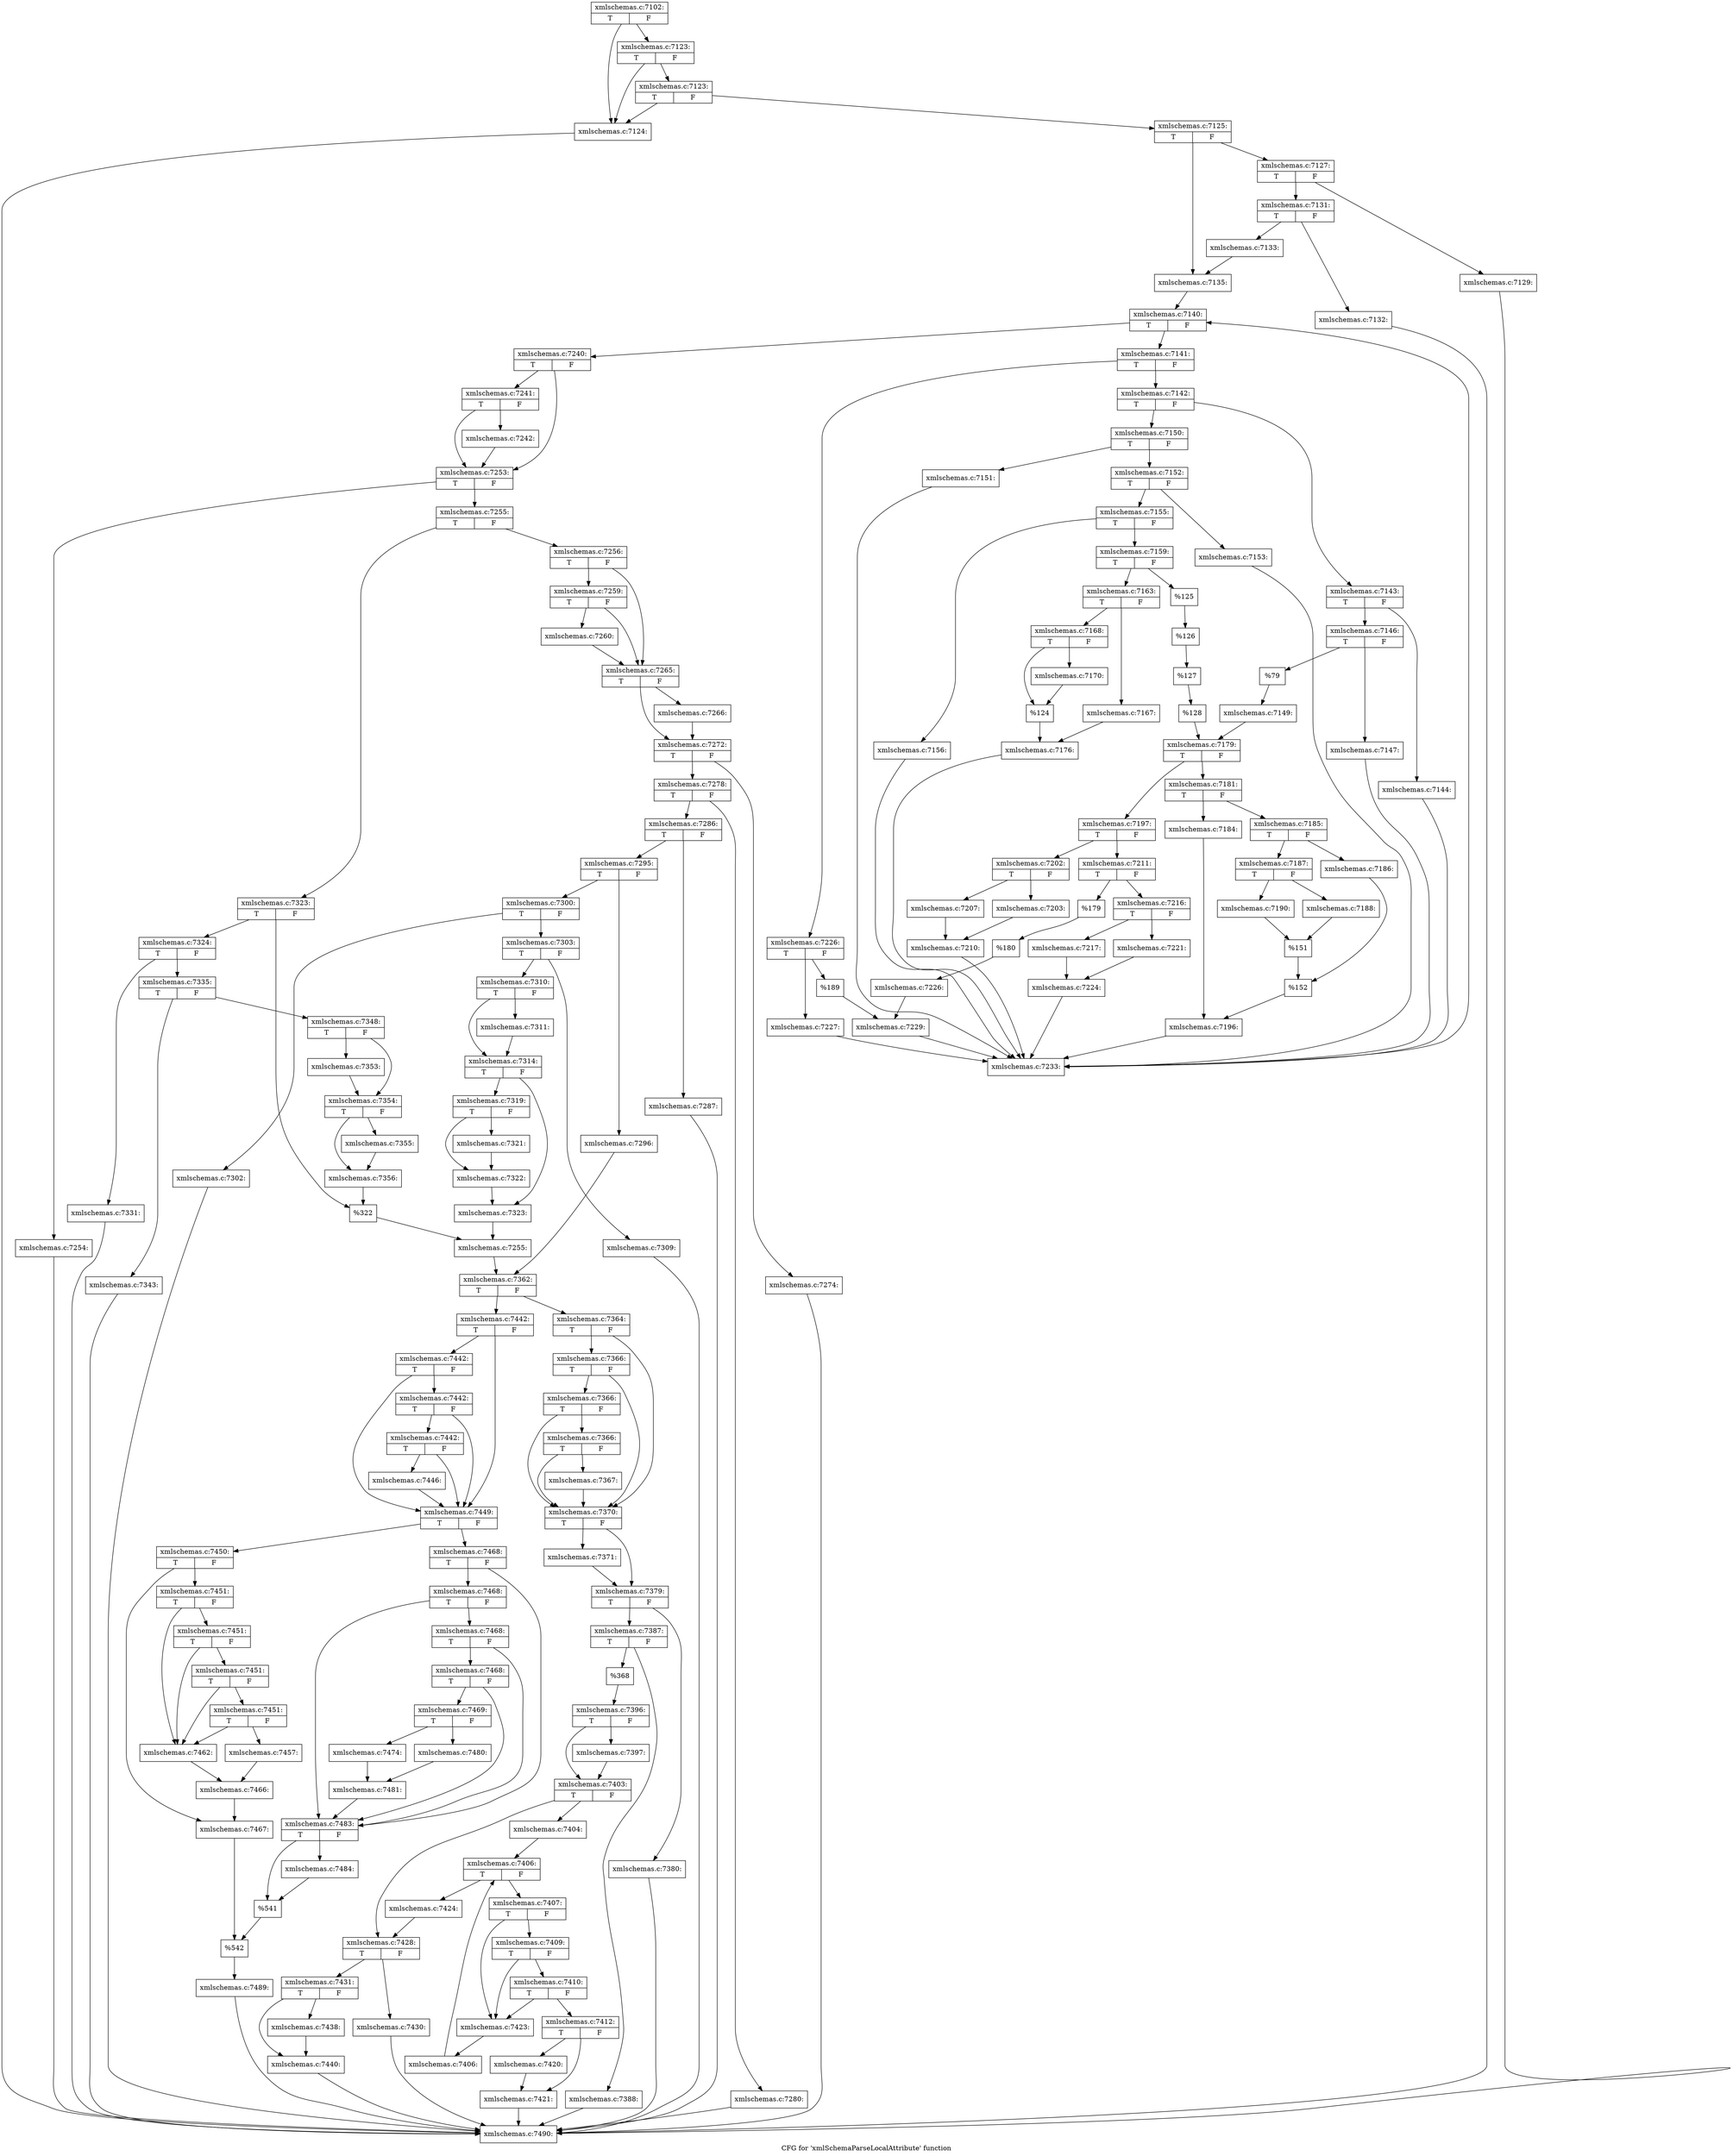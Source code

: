digraph "CFG for 'xmlSchemaParseLocalAttribute' function" {
	label="CFG for 'xmlSchemaParseLocalAttribute' function";

	Node0x4ef8180 [shape=record,label="{xmlschemas.c:7102:|{<s0>T|<s1>F}}"];
	Node0x4ef8180 -> Node0x4f04080;
	Node0x4ef8180 -> Node0x4f041a0;
	Node0x4f041a0 [shape=record,label="{xmlschemas.c:7123:|{<s0>T|<s1>F}}"];
	Node0x4f041a0 -> Node0x4f04080;
	Node0x4f041a0 -> Node0x4f04120;
	Node0x4f04120 [shape=record,label="{xmlschemas.c:7123:|{<s0>T|<s1>F}}"];
	Node0x4f04120 -> Node0x4f04080;
	Node0x4f04120 -> Node0x4f040d0;
	Node0x4f04080 [shape=record,label="{xmlschemas.c:7124:}"];
	Node0x4f04080 -> Node0x4ef86e0;
	Node0x4f040d0 [shape=record,label="{xmlschemas.c:7125:|{<s0>T|<s1>F}}"];
	Node0x4f040d0 -> Node0x4f04cd0;
	Node0x4f040d0 -> Node0x4f04d20;
	Node0x4f04cd0 [shape=record,label="{xmlschemas.c:7127:|{<s0>T|<s1>F}}"];
	Node0x4f04cd0 -> Node0x4f050e0;
	Node0x4f04cd0 -> Node0x4f05130;
	Node0x4f050e0 [shape=record,label="{xmlschemas.c:7129:}"];
	Node0x4f050e0 -> Node0x4ef86e0;
	Node0x4f05130 [shape=record,label="{xmlschemas.c:7131:|{<s0>T|<s1>F}}"];
	Node0x4f05130 -> Node0x4f05940;
	Node0x4f05130 -> Node0x4f05990;
	Node0x4f05940 [shape=record,label="{xmlschemas.c:7132:}"];
	Node0x4f05940 -> Node0x4ef86e0;
	Node0x4f05990 [shape=record,label="{xmlschemas.c:7133:}"];
	Node0x4f05990 -> Node0x4f04d20;
	Node0x4f04d20 [shape=record,label="{xmlschemas.c:7135:}"];
	Node0x4f04d20 -> Node0x4f06820;
	Node0x4f06820 [shape=record,label="{xmlschemas.c:7140:|{<s0>T|<s1>F}}"];
	Node0x4f06820 -> Node0x4f06c10;
	Node0x4f06820 -> Node0x4f06a40;
	Node0x4f06c10 [shape=record,label="{xmlschemas.c:7141:|{<s0>T|<s1>F}}"];
	Node0x4f06c10 -> Node0x4f06dd0;
	Node0x4f06c10 -> Node0x4f06e70;
	Node0x4f06dd0 [shape=record,label="{xmlschemas.c:7142:|{<s0>T|<s1>F}}"];
	Node0x4f06dd0 -> Node0x4f07280;
	Node0x4f06dd0 -> Node0x4f07320;
	Node0x4f07280 [shape=record,label="{xmlschemas.c:7143:|{<s0>T|<s1>F}}"];
	Node0x4f07280 -> Node0x4f075c0;
	Node0x4f07280 -> Node0x4f07660;
	Node0x4f075c0 [shape=record,label="{xmlschemas.c:7144:}"];
	Node0x4f075c0 -> Node0x4f08550;
	Node0x4f07660 [shape=record,label="{xmlschemas.c:7146:|{<s0>T|<s1>F}}"];
	Node0x4f07660 -> Node0x4f08700;
	Node0x4f07660 -> Node0x4f08750;
	Node0x4f08700 [shape=record,label="{xmlschemas.c:7147:}"];
	Node0x4f08700 -> Node0x4f08550;
	Node0x4f08750 [shape=record,label="{%79}"];
	Node0x4f08750 -> Node0x4f07610;
	Node0x4f07610 [shape=record,label="{xmlschemas.c:7149:}"];
	Node0x4f07610 -> Node0x4f072d0;
	Node0x4f07320 [shape=record,label="{xmlschemas.c:7150:|{<s0>T|<s1>F}}"];
	Node0x4f07320 -> Node0x4f08ff0;
	Node0x4f07320 -> Node0x4f09090;
	Node0x4f08ff0 [shape=record,label="{xmlschemas.c:7151:}"];
	Node0x4f08ff0 -> Node0x4f08550;
	Node0x4f09090 [shape=record,label="{xmlschemas.c:7152:|{<s0>T|<s1>F}}"];
	Node0x4f09090 -> Node0x4f096e0;
	Node0x4f09090 -> Node0x4f09780;
	Node0x4f096e0 [shape=record,label="{xmlschemas.c:7153:}"];
	Node0x4f096e0 -> Node0x4f08550;
	Node0x4f09780 [shape=record,label="{xmlschemas.c:7155:|{<s0>T|<s1>F}}"];
	Node0x4f09780 -> Node0x4f09fc0;
	Node0x4f09780 -> Node0x4f0a060;
	Node0x4f09fc0 [shape=record,label="{xmlschemas.c:7156:}"];
	Node0x4f09fc0 -> Node0x4f08550;
	Node0x4f0a060 [shape=record,label="{xmlschemas.c:7159:|{<s0>T|<s1>F}}"];
	Node0x4f0a060 -> Node0x4f0abf0;
	Node0x4f0a060 -> Node0x4f0ac40;
	Node0x4f0abf0 [shape=record,label="{xmlschemas.c:7163:|{<s0>T|<s1>F}}"];
	Node0x4f0abf0 -> Node0x4f0b780;
	Node0x4f0abf0 -> Node0x4f0b820;
	Node0x4f0b780 [shape=record,label="{xmlschemas.c:7167:}"];
	Node0x4f0b780 -> Node0x4f0b7d0;
	Node0x4f0b820 [shape=record,label="{xmlschemas.c:7168:|{<s0>T|<s1>F}}"];
	Node0x4f0b820 -> Node0x4f0c000;
	Node0x4f0b820 -> Node0x4f0bfb0;
	Node0x4f0bfb0 [shape=record,label="{xmlschemas.c:7170:}"];
	Node0x4f0bfb0 -> Node0x4f0c000;
	Node0x4f0c000 [shape=record,label="{%124}"];
	Node0x4f0c000 -> Node0x4f0b7d0;
	Node0x4f0b7d0 [shape=record,label="{xmlschemas.c:7176:}"];
	Node0x4f0b7d0 -> Node0x4f08550;
	Node0x4f0ac40 [shape=record,label="{%125}"];
	Node0x4f0ac40 -> Node0x4f0a010;
	Node0x4f0a010 [shape=record,label="{%126}"];
	Node0x4f0a010 -> Node0x4f09730;
	Node0x4f09730 [shape=record,label="{%127}"];
	Node0x4f09730 -> Node0x4f09040;
	Node0x4f09040 [shape=record,label="{%128}"];
	Node0x4f09040 -> Node0x4f072d0;
	Node0x4f072d0 [shape=record,label="{xmlschemas.c:7179:|{<s0>T|<s1>F}}"];
	Node0x4f072d0 -> Node0x4f0cfb0;
	Node0x4f072d0 -> Node0x4f0d050;
	Node0x4f0cfb0 [shape=record,label="{xmlschemas.c:7181:|{<s0>T|<s1>F}}"];
	Node0x4f0cfb0 -> Node0x4f0da80;
	Node0x4f0cfb0 -> Node0x4f0db20;
	Node0x4f0da80 [shape=record,label="{xmlschemas.c:7184:}"];
	Node0x4f0da80 -> Node0x4f0dad0;
	Node0x4f0db20 [shape=record,label="{xmlschemas.c:7185:|{<s0>T|<s1>F}}"];
	Node0x4f0db20 -> Node0x4f0e1f0;
	Node0x4f0db20 -> Node0x4f0e290;
	Node0x4f0e1f0 [shape=record,label="{xmlschemas.c:7186:}"];
	Node0x4f0e1f0 -> Node0x4f0e240;
	Node0x4f0e290 [shape=record,label="{xmlschemas.c:7187:|{<s0>T|<s1>F}}"];
	Node0x4f0e290 -> Node0x4f0e960;
	Node0x4f0e290 -> Node0x4f0ea00;
	Node0x4f0e960 [shape=record,label="{xmlschemas.c:7188:}"];
	Node0x4f0e960 -> Node0x4f0e9b0;
	Node0x4f0ea00 [shape=record,label="{xmlschemas.c:7190:}"];
	Node0x4f0ea00 -> Node0x4f0e9b0;
	Node0x4f0e9b0 [shape=record,label="{%151}"];
	Node0x4f0e9b0 -> Node0x4f0e240;
	Node0x4f0e240 [shape=record,label="{%152}"];
	Node0x4f0e240 -> Node0x4f0dad0;
	Node0x4f0dad0 [shape=record,label="{xmlschemas.c:7196:}"];
	Node0x4f0dad0 -> Node0x4f08550;
	Node0x4f0d050 [shape=record,label="{xmlschemas.c:7197:|{<s0>T|<s1>F}}"];
	Node0x4f0d050 -> Node0x4f0fbf0;
	Node0x4f0d050 -> Node0x4f0fc90;
	Node0x4f0fbf0 [shape=record,label="{xmlschemas.c:7202:|{<s0>T|<s1>F}}"];
	Node0x4f0fbf0 -> Node0x4f10390;
	Node0x4f0fbf0 -> Node0x4f10430;
	Node0x4f10390 [shape=record,label="{xmlschemas.c:7203:}"];
	Node0x4f10390 -> Node0x4f103e0;
	Node0x4f10430 [shape=record,label="{xmlschemas.c:7207:}"];
	Node0x4f10430 -> Node0x4f103e0;
	Node0x4f103e0 [shape=record,label="{xmlschemas.c:7210:}"];
	Node0x4f103e0 -> Node0x4f08550;
	Node0x4f0fc90 [shape=record,label="{xmlschemas.c:7211:|{<s0>T|<s1>F}}"];
	Node0x4f0fc90 -> Node0x4f10ff0;
	Node0x4f0fc90 -> Node0x4f11900;
	Node0x4f10ff0 [shape=record,label="{xmlschemas.c:7216:|{<s0>T|<s1>F}}"];
	Node0x4f10ff0 -> Node0x4f11de0;
	Node0x4f10ff0 -> Node0x4f11e80;
	Node0x4f11de0 [shape=record,label="{xmlschemas.c:7217:}"];
	Node0x4f11de0 -> Node0x4f11e30;
	Node0x4f11e80 [shape=record,label="{xmlschemas.c:7221:}"];
	Node0x4f11e80 -> Node0x4f11e30;
	Node0x4f11e30 [shape=record,label="{xmlschemas.c:7224:}"];
	Node0x4f11e30 -> Node0x4f08550;
	Node0x4f11900 [shape=record,label="{%179}"];
	Node0x4f11900 -> Node0x4f0fc40;
	Node0x4f0fc40 [shape=record,label="{%180}"];
	Node0x4f0fc40 -> Node0x4f0d000;
	Node0x4f0d000 [shape=record,label="{xmlschemas.c:7226:}"];
	Node0x4f0d000 -> Node0x4f06e20;
	Node0x4f06e70 [shape=record,label="{xmlschemas.c:7226:|{<s0>T|<s1>F}}"];
	Node0x4f06e70 -> Node0x4f12e10;
	Node0x4f06e70 -> Node0x4f12dc0;
	Node0x4f12dc0 [shape=record,label="{xmlschemas.c:7227:}"];
	Node0x4f12dc0 -> Node0x4f08550;
	Node0x4f12e10 [shape=record,label="{%189}"];
	Node0x4f12e10 -> Node0x4f06e20;
	Node0x4f06e20 [shape=record,label="{xmlschemas.c:7229:}"];
	Node0x4f06e20 -> Node0x4f08550;
	Node0x4f08550 [shape=record,label="{xmlschemas.c:7233:}"];
	Node0x4f08550 -> Node0x4f06820;
	Node0x4f06a40 [shape=record,label="{xmlschemas.c:7240:|{<s0>T|<s1>F}}"];
	Node0x4f06a40 -> Node0x4f13c50;
	Node0x4f06a40 -> Node0x4f13c00;
	Node0x4f13c50 [shape=record,label="{xmlschemas.c:7241:|{<s0>T|<s1>F}}"];
	Node0x4f13c50 -> Node0x4f13bb0;
	Node0x4f13c50 -> Node0x4f13c00;
	Node0x4f13bb0 [shape=record,label="{xmlschemas.c:7242:}"];
	Node0x4f13bb0 -> Node0x4f13c00;
	Node0x4f13c00 [shape=record,label="{xmlschemas.c:7253:|{<s0>T|<s1>F}}"];
	Node0x4f13c00 -> Node0x4f14880;
	Node0x4f13c00 -> Node0x4f148d0;
	Node0x4f14880 [shape=record,label="{xmlschemas.c:7254:}"];
	Node0x4f14880 -> Node0x4ef86e0;
	Node0x4f148d0 [shape=record,label="{xmlschemas.c:7255:|{<s0>T|<s1>F}}"];
	Node0x4f148d0 -> Node0x4f14f20;
	Node0x4f148d0 -> Node0x4f14e80;
	Node0x4f14e80 [shape=record,label="{xmlschemas.c:7256:|{<s0>T|<s1>F}}"];
	Node0x4f14e80 -> Node0x4f154c0;
	Node0x4f14e80 -> Node0x4f15510;
	Node0x4f15510 [shape=record,label="{xmlschemas.c:7259:|{<s0>T|<s1>F}}"];
	Node0x4f15510 -> Node0x4f15470;
	Node0x4f15510 -> Node0x4f154c0;
	Node0x4f15470 [shape=record,label="{xmlschemas.c:7260:}"];
	Node0x4f15470 -> Node0x4f154c0;
	Node0x4f154c0 [shape=record,label="{xmlschemas.c:7265:|{<s0>T|<s1>F}}"];
	Node0x4f154c0 -> Node0x4f15ea0;
	Node0x4f154c0 -> Node0x4f15ef0;
	Node0x4f15ea0 [shape=record,label="{xmlschemas.c:7266:}"];
	Node0x4f15ea0 -> Node0x4f15ef0;
	Node0x4f15ef0 [shape=record,label="{xmlschemas.c:7272:|{<s0>T|<s1>F}}"];
	Node0x4f15ef0 -> Node0x4f16d00;
	Node0x4f15ef0 -> Node0x4f16d50;
	Node0x4f16d00 [shape=record,label="{xmlschemas.c:7274:}"];
	Node0x4f16d00 -> Node0x4ef86e0;
	Node0x4f16d50 [shape=record,label="{xmlschemas.c:7278:|{<s0>T|<s1>F}}"];
	Node0x4f16d50 -> Node0x4f17510;
	Node0x4f16d50 -> Node0x4f17560;
	Node0x4f17510 [shape=record,label="{xmlschemas.c:7280:}"];
	Node0x4f17510 -> Node0x4ef86e0;
	Node0x4f17560 [shape=record,label="{xmlschemas.c:7286:|{<s0>T|<s1>F}}"];
	Node0x4f17560 -> Node0x4f17d80;
	Node0x4f17560 -> Node0x4f17dd0;
	Node0x4f17d80 [shape=record,label="{xmlschemas.c:7287:}"];
	Node0x4f17d80 -> Node0x4ef86e0;
	Node0x4f17dd0 [shape=record,label="{xmlschemas.c:7295:|{<s0>T|<s1>F}}"];
	Node0x4f17dd0 -> Node0x4f18d00;
	Node0x4f17dd0 -> Node0x4f18d50;
	Node0x4f18d00 [shape=record,label="{xmlschemas.c:7296:}"];
	Node0x4f18d00 -> Node0x4f19030;
	Node0x4f18d50 [shape=record,label="{xmlschemas.c:7300:|{<s0>T|<s1>F}}"];
	Node0x4f18d50 -> Node0x4633bb0;
	Node0x4f18d50 -> Node0x4f160e0;
	Node0x4633bb0 [shape=record,label="{xmlschemas.c:7302:}"];
	Node0x4633bb0 -> Node0x4ef86e0;
	Node0x4f160e0 [shape=record,label="{xmlschemas.c:7303:|{<s0>T|<s1>F}}"];
	Node0x4f160e0 -> Node0x4f199f0;
	Node0x4f160e0 -> Node0x4f19d20;
	Node0x4f199f0 [shape=record,label="{xmlschemas.c:7309:}"];
	Node0x4f199f0 -> Node0x4ef86e0;
	Node0x4f19d20 [shape=record,label="{xmlschemas.c:7310:|{<s0>T|<s1>F}}"];
	Node0x4f19d20 -> Node0x4f1ae10;
	Node0x4f19d20 -> Node0x4f1ae60;
	Node0x4f1ae10 [shape=record,label="{xmlschemas.c:7311:}"];
	Node0x4f1ae10 -> Node0x4f1ae60;
	Node0x4f1ae60 [shape=record,label="{xmlschemas.c:7314:|{<s0>T|<s1>F}}"];
	Node0x4f1ae60 -> Node0x4f1b9b0;
	Node0x4f1ae60 -> Node0x4f1ba00;
	Node0x4f1b9b0 [shape=record,label="{xmlschemas.c:7319:|{<s0>T|<s1>F}}"];
	Node0x4f1b9b0 -> Node0x4f1bf80;
	Node0x4f1b9b0 -> Node0x4f1bfd0;
	Node0x4f1bf80 [shape=record,label="{xmlschemas.c:7321:}"];
	Node0x4f1bf80 -> Node0x4f1bfd0;
	Node0x4f1bfd0 [shape=record,label="{xmlschemas.c:7322:}"];
	Node0x4f1bfd0 -> Node0x4f1ba00;
	Node0x4f1ba00 [shape=record,label="{xmlschemas.c:7323:}"];
	Node0x4f1ba00 -> Node0x4f14ed0;
	Node0x4f14f20 [shape=record,label="{xmlschemas.c:7323:|{<s0>T|<s1>F}}"];
	Node0x4f14f20 -> Node0x4f1c7e0;
	Node0x4f14f20 -> Node0x4f1c830;
	Node0x4f1c7e0 [shape=record,label="{xmlschemas.c:7324:|{<s0>T|<s1>F}}"];
	Node0x4f1c7e0 -> Node0x4f1d0b0;
	Node0x4f1c7e0 -> Node0x4f1d100;
	Node0x4f1d0b0 [shape=record,label="{xmlschemas.c:7331:}"];
	Node0x4f1d0b0 -> Node0x4ef86e0;
	Node0x4f1d100 [shape=record,label="{xmlschemas.c:7335:|{<s0>T|<s1>F}}"];
	Node0x4f1d100 -> Node0x4f1df30;
	Node0x4f1d100 -> Node0x4f1df80;
	Node0x4f1df30 [shape=record,label="{xmlschemas.c:7343:}"];
	Node0x4f1df30 -> Node0x4ef86e0;
	Node0x4f1df80 [shape=record,label="{xmlschemas.c:7348:|{<s0>T|<s1>F}}"];
	Node0x4f1df80 -> Node0x4f1e6d0;
	Node0x4f1df80 -> Node0x4f1e720;
	Node0x4f1e6d0 [shape=record,label="{xmlschemas.c:7353:}"];
	Node0x4f1e6d0 -> Node0x4f1e720;
	Node0x4f1e720 [shape=record,label="{xmlschemas.c:7354:|{<s0>T|<s1>F}}"];
	Node0x4f1e720 -> Node0x4f1ed00;
	Node0x4f1e720 -> Node0x4f1ed50;
	Node0x4f1ed00 [shape=record,label="{xmlschemas.c:7355:}"];
	Node0x4f1ed00 -> Node0x4f1ed50;
	Node0x4f1ed50 [shape=record,label="{xmlschemas.c:7356:}"];
	Node0x4f1ed50 -> Node0x4f1c830;
	Node0x4f1c830 [shape=record,label="{%322}"];
	Node0x4f1c830 -> Node0x4f14ed0;
	Node0x4f14ed0 [shape=record,label="{xmlschemas.c:7255:}"];
	Node0x4f14ed0 -> Node0x4f19030;
	Node0x4f19030 [shape=record,label="{xmlschemas.c:7362:|{<s0>T|<s1>F}}"];
	Node0x4f19030 -> Node0x4f1f830;
	Node0x4f19030 -> Node0x4f1f8d0;
	Node0x4f1f830 [shape=record,label="{xmlschemas.c:7364:|{<s0>T|<s1>F}}"];
	Node0x4f1f830 -> Node0x4f20050;
	Node0x4f1f830 -> Node0x4f1ff30;
	Node0x4f20050 [shape=record,label="{xmlschemas.c:7366:|{<s0>T|<s1>F}}"];
	Node0x4f20050 -> Node0x4f20000;
	Node0x4f20050 -> Node0x4f1ff30;
	Node0x4f20000 [shape=record,label="{xmlschemas.c:7366:|{<s0>T|<s1>F}}"];
	Node0x4f20000 -> Node0x4f1ff80;
	Node0x4f20000 -> Node0x4f1ff30;
	Node0x4f1ff80 [shape=record,label="{xmlschemas.c:7366:|{<s0>T|<s1>F}}"];
	Node0x4f1ff80 -> Node0x4f1fee0;
	Node0x4f1ff80 -> Node0x4f1ff30;
	Node0x4f1fee0 [shape=record,label="{xmlschemas.c:7367:}"];
	Node0x4f1fee0 -> Node0x4f1ff30;
	Node0x4f1ff30 [shape=record,label="{xmlschemas.c:7370:|{<s0>T|<s1>F}}"];
	Node0x4f1ff30 -> Node0x4f211d0;
	Node0x4f1ff30 -> Node0x4f21220;
	Node0x4f211d0 [shape=record,label="{xmlschemas.c:7371:}"];
	Node0x4f211d0 -> Node0x4f21220;
	Node0x4f21220 [shape=record,label="{xmlschemas.c:7379:|{<s0>T|<s1>F}}"];
	Node0x4f21220 -> Node0x4f219b0;
	Node0x4f21220 -> Node0x4f21a50;
	Node0x4f219b0 [shape=record,label="{xmlschemas.c:7380:}"];
	Node0x4f219b0 -> Node0x4ef86e0;
	Node0x4f21a50 [shape=record,label="{xmlschemas.c:7387:|{<s0>T|<s1>F}}"];
	Node0x4f21a50 -> Node0x4f22470;
	Node0x4f21a50 -> Node0x4f224c0;
	Node0x4f22470 [shape=record,label="{xmlschemas.c:7388:}"];
	Node0x4f22470 -> Node0x4ef86e0;
	Node0x4f224c0 [shape=record,label="{%368}"];
	Node0x4f224c0 -> Node0x4f21a00;
	Node0x4f21a00 [shape=record,label="{xmlschemas.c:7396:|{<s0>T|<s1>F}}"];
	Node0x4f21a00 -> Node0x4f230e0;
	Node0x4f21a00 -> Node0x4f23090;
	Node0x4f23090 [shape=record,label="{xmlschemas.c:7397:}"];
	Node0x4f23090 -> Node0x4f230e0;
	Node0x4f230e0 [shape=record,label="{xmlschemas.c:7403:|{<s0>T|<s1>F}}"];
	Node0x4f230e0 -> Node0x4f237b0;
	Node0x4f230e0 -> Node0x4f23800;
	Node0x4f237b0 [shape=record,label="{xmlschemas.c:7404:}"];
	Node0x4f237b0 -> Node0x4f23f00;
	Node0x4f23f00 [shape=record,label="{xmlschemas.c:7406:|{<s0>T|<s1>F}}"];
	Node0x4f23f00 -> Node0x4f241e0;
	Node0x4f23f00 -> Node0x4f23d60;
	Node0x4f241e0 [shape=record,label="{xmlschemas.c:7407:|{<s0>T|<s1>F}}"];
	Node0x4f241e0 -> Node0x4f24bd0;
	Node0x4f241e0 -> Node0x4f24b00;
	Node0x4f24bd0 [shape=record,label="{xmlschemas.c:7409:|{<s0>T|<s1>F}}"];
	Node0x4f24bd0 -> Node0x4f24b50;
	Node0x4f24bd0 -> Node0x4f24b00;
	Node0x4f24b50 [shape=record,label="{xmlschemas.c:7410:|{<s0>T|<s1>F}}"];
	Node0x4f24b50 -> Node0x4f24ab0;
	Node0x4f24b50 -> Node0x4f24b00;
	Node0x4f24ab0 [shape=record,label="{xmlschemas.c:7412:|{<s0>T|<s1>F}}"];
	Node0x4f24ab0 -> Node0x4f26450;
	Node0x4f24ab0 -> Node0x4f264a0;
	Node0x4f26450 [shape=record,label="{xmlschemas.c:7420:}"];
	Node0x4f26450 -> Node0x4f264a0;
	Node0x4f264a0 [shape=record,label="{xmlschemas.c:7421:}"];
	Node0x4f264a0 -> Node0x4ef86e0;
	Node0x4f24b00 [shape=record,label="{xmlschemas.c:7423:}"];
	Node0x4f24b00 -> Node0x4f24150;
	Node0x4f24150 [shape=record,label="{xmlschemas.c:7406:}"];
	Node0x4f24150 -> Node0x4f23f00;
	Node0x4f23d60 [shape=record,label="{xmlschemas.c:7424:}"];
	Node0x4f23d60 -> Node0x4f23800;
	Node0x4f23800 [shape=record,label="{xmlschemas.c:7428:|{<s0>T|<s1>F}}"];
	Node0x4f23800 -> Node0x4f27820;
	Node0x4f23800 -> Node0x4f27c60;
	Node0x4f27820 [shape=record,label="{xmlschemas.c:7430:}"];
	Node0x4f27820 -> Node0x4ef86e0;
	Node0x4f27c60 [shape=record,label="{xmlschemas.c:7431:|{<s0>T|<s1>F}}"];
	Node0x4f27c60 -> Node0x4f28530;
	Node0x4f27c60 -> Node0x4f28580;
	Node0x4f28530 [shape=record,label="{xmlschemas.c:7438:}"];
	Node0x4f28530 -> Node0x4f28580;
	Node0x4f28580 [shape=record,label="{xmlschemas.c:7440:}"];
	Node0x4f28580 -> Node0x4ef86e0;
	Node0x4f1f8d0 [shape=record,label="{xmlschemas.c:7442:|{<s0>T|<s1>F}}"];
	Node0x4f1f8d0 -> Node0x4f290d0;
	Node0x4f1f8d0 -> Node0x4f28fb0;
	Node0x4f290d0 [shape=record,label="{xmlschemas.c:7442:|{<s0>T|<s1>F}}"];
	Node0x4f290d0 -> Node0x4f29080;
	Node0x4f290d0 -> Node0x4f28fb0;
	Node0x4f29080 [shape=record,label="{xmlschemas.c:7442:|{<s0>T|<s1>F}}"];
	Node0x4f29080 -> Node0x4f29000;
	Node0x4f29080 -> Node0x4f28fb0;
	Node0x4f29000 [shape=record,label="{xmlschemas.c:7442:|{<s0>T|<s1>F}}"];
	Node0x4f29000 -> Node0x4f28f60;
	Node0x4f29000 -> Node0x4f28fb0;
	Node0x4f28f60 [shape=record,label="{xmlschemas.c:7446:}"];
	Node0x4f28f60 -> Node0x4f28fb0;
	Node0x4f28fb0 [shape=record,label="{xmlschemas.c:7449:|{<s0>T|<s1>F}}"];
	Node0x4f28fb0 -> Node0x4f2a4c0;
	Node0x4f28fb0 -> Node0x4f2a560;
	Node0x4f2a4c0 [shape=record,label="{xmlschemas.c:7450:|{<s0>T|<s1>F}}"];
	Node0x4f2a4c0 -> Node0x4f2a7e0;
	Node0x4f2a4c0 -> Node0x4f2a830;
	Node0x4f2a7e0 [shape=record,label="{xmlschemas.c:7451:|{<s0>T|<s1>F}}"];
	Node0x4f2a7e0 -> Node0x4f2ad30;
	Node0x4f2a7e0 -> Node0x4f2ac10;
	Node0x4f2ad30 [shape=record,label="{xmlschemas.c:7451:|{<s0>T|<s1>F}}"];
	Node0x4f2ad30 -> Node0x4f2ace0;
	Node0x4f2ad30 -> Node0x4f2ac10;
	Node0x4f2ace0 [shape=record,label="{xmlschemas.c:7451:|{<s0>T|<s1>F}}"];
	Node0x4f2ace0 -> Node0x4f2ac60;
	Node0x4f2ace0 -> Node0x4f2ac10;
	Node0x4f2ac60 [shape=record,label="{xmlschemas.c:7451:|{<s0>T|<s1>F}}"];
	Node0x4f2ac60 -> Node0x4f2ab70;
	Node0x4f2ac60 -> Node0x4f2ac10;
	Node0x4f2ab70 [shape=record,label="{xmlschemas.c:7457:}"];
	Node0x4f2ab70 -> Node0x4f2abc0;
	Node0x4f2ac10 [shape=record,label="{xmlschemas.c:7462:}"];
	Node0x4f2ac10 -> Node0x4f2abc0;
	Node0x4f2abc0 [shape=record,label="{xmlschemas.c:7466:}"];
	Node0x4f2abc0 -> Node0x4f2a830;
	Node0x4f2a830 [shape=record,label="{xmlschemas.c:7467:}"];
	Node0x4f2a830 -> Node0x4f2a510;
	Node0x4f2a560 [shape=record,label="{xmlschemas.c:7468:|{<s0>T|<s1>F}}"];
	Node0x4f2a560 -> Node0x4f2c470;
	Node0x4f2a560 -> Node0x4f2c350;
	Node0x4f2c470 [shape=record,label="{xmlschemas.c:7468:|{<s0>T|<s1>F}}"];
	Node0x4f2c470 -> Node0x4f2c420;
	Node0x4f2c470 -> Node0x4f2c350;
	Node0x4f2c420 [shape=record,label="{xmlschemas.c:7468:|{<s0>T|<s1>F}}"];
	Node0x4f2c420 -> Node0x4f2c3a0;
	Node0x4f2c420 -> Node0x4f2c350;
	Node0x4f2c3a0 [shape=record,label="{xmlschemas.c:7468:|{<s0>T|<s1>F}}"];
	Node0x4f2c3a0 -> Node0x4f2c300;
	Node0x4f2c3a0 -> Node0x4f2c350;
	Node0x4f2c300 [shape=record,label="{xmlschemas.c:7469:|{<s0>T|<s1>F}}"];
	Node0x4f2c300 -> Node0x4f2d0b0;
	Node0x4f2c300 -> Node0x4f2d150;
	Node0x4f2d0b0 [shape=record,label="{xmlschemas.c:7474:}"];
	Node0x4f2d0b0 -> Node0x4f2d100;
	Node0x4f2d150 [shape=record,label="{xmlschemas.c:7480:}"];
	Node0x4f2d150 -> Node0x4f2d100;
	Node0x4f2d100 [shape=record,label="{xmlschemas.c:7481:}"];
	Node0x4f2d100 -> Node0x4f2c350;
	Node0x4f2c350 [shape=record,label="{xmlschemas.c:7483:|{<s0>T|<s1>F}}"];
	Node0x4f2c350 -> Node0x4f2e690;
	Node0x4f2c350 -> Node0x4f2e6e0;
	Node0x4f2e690 [shape=record,label="{xmlschemas.c:7484:}"];
	Node0x4f2e690 -> Node0x4f2e6e0;
	Node0x4f2e6e0 [shape=record,label="{%541}"];
	Node0x4f2e6e0 -> Node0x4f2a510;
	Node0x4f2a510 [shape=record,label="{%542}"];
	Node0x4f2a510 -> Node0x4f1f880;
	Node0x4f1f880 [shape=record,label="{xmlschemas.c:7489:}"];
	Node0x4f1f880 -> Node0x4ef86e0;
	Node0x4ef86e0 [shape=record,label="{xmlschemas.c:7490:}"];
}
